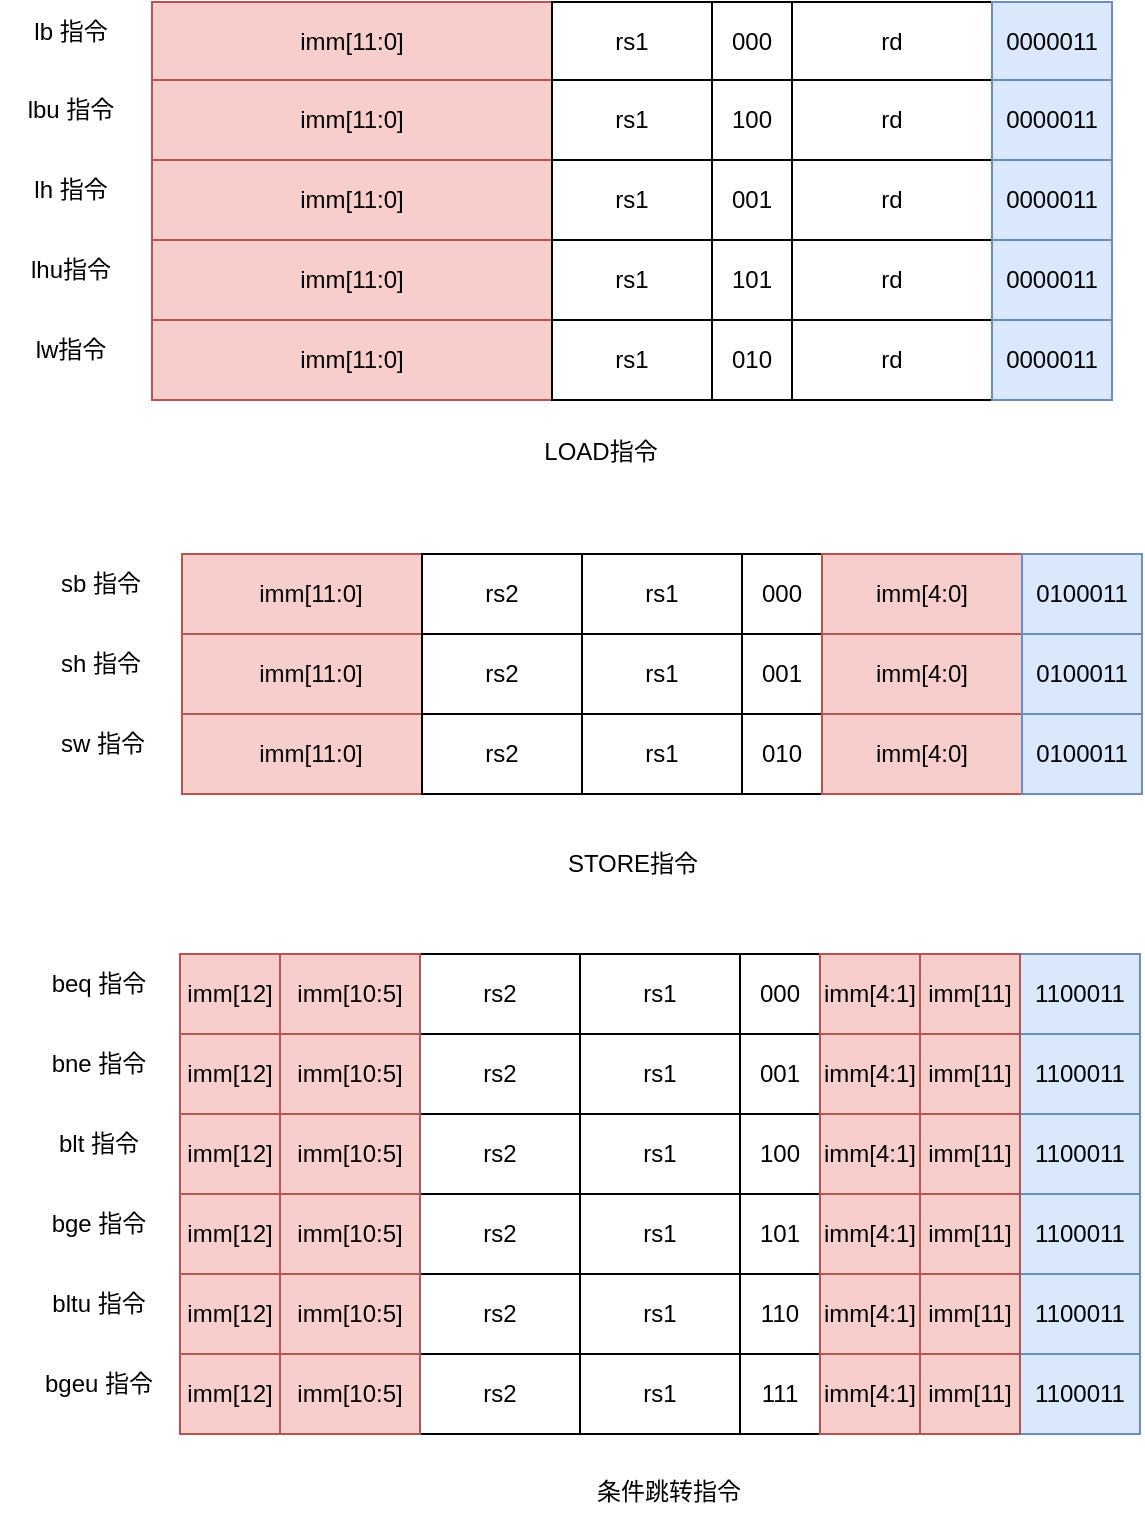 <mxfile version="20.3.6" type="github">
  <diagram id="71Rz95wQpn5zVg0QbRse" name="第 1 页">
    <mxGraphModel dx="1422" dy="744" grid="1" gridSize="10" guides="1" tooltips="1" connect="1" arrows="1" fold="1" page="1" pageScale="1" pageWidth="827" pageHeight="1169" math="0" shadow="0">
      <root>
        <mxCell id="0" />
        <mxCell id="1" parent="0" />
        <mxCell id="HrFU1trKESRWzAMs8E7i-1" value="" style="group" vertex="1" connectable="0" parent="1">
          <mxGeometry x="146" y="44" width="480" height="40" as="geometry" />
        </mxCell>
        <mxCell id="HrFU1trKESRWzAMs8E7i-2" value="imm[11:0]" style="rounded=0;whiteSpace=wrap;html=1;fillColor=#f8cecc;strokeColor=#b85450;" vertex="1" parent="HrFU1trKESRWzAMs8E7i-1">
          <mxGeometry width="200" height="40" as="geometry" />
        </mxCell>
        <mxCell id="HrFU1trKESRWzAMs8E7i-3" value="rs1" style="rounded=0;whiteSpace=wrap;html=1;" vertex="1" parent="HrFU1trKESRWzAMs8E7i-1">
          <mxGeometry x="200" width="80" height="40" as="geometry" />
        </mxCell>
        <mxCell id="HrFU1trKESRWzAMs8E7i-4" value="000" style="rounded=0;whiteSpace=wrap;html=1;" vertex="1" parent="HrFU1trKESRWzAMs8E7i-1">
          <mxGeometry x="280" width="40" height="40" as="geometry" />
        </mxCell>
        <mxCell id="HrFU1trKESRWzAMs8E7i-5" value="rd" style="rounded=0;whiteSpace=wrap;html=1;" vertex="1" parent="HrFU1trKESRWzAMs8E7i-1">
          <mxGeometry x="320" width="100" height="40" as="geometry" />
        </mxCell>
        <mxCell id="HrFU1trKESRWzAMs8E7i-6" value="0000011" style="rounded=0;whiteSpace=wrap;html=1;fillColor=#dae8fc;strokeColor=#6c8ebf;" vertex="1" parent="HrFU1trKESRWzAMs8E7i-1">
          <mxGeometry x="420" width="60" height="40" as="geometry" />
        </mxCell>
        <mxCell id="HrFU1trKESRWzAMs8E7i-7" value="lb 指令" style="text;html=1;align=center;verticalAlign=middle;resizable=0;points=[];autosize=1;strokeColor=none;fillColor=none;" vertex="1" parent="1">
          <mxGeometry x="75" y="44" width="60" height="30" as="geometry" />
        </mxCell>
        <mxCell id="HrFU1trKESRWzAMs8E7i-8" value="" style="group" vertex="1" connectable="0" parent="1">
          <mxGeometry x="146" y="83" width="480" height="40" as="geometry" />
        </mxCell>
        <mxCell id="HrFU1trKESRWzAMs8E7i-9" value="imm[11:0]" style="rounded=0;whiteSpace=wrap;html=1;fillColor=#f8cecc;strokeColor=#b85450;" vertex="1" parent="HrFU1trKESRWzAMs8E7i-8">
          <mxGeometry width="200" height="40" as="geometry" />
        </mxCell>
        <mxCell id="HrFU1trKESRWzAMs8E7i-10" value="rs1" style="rounded=0;whiteSpace=wrap;html=1;" vertex="1" parent="HrFU1trKESRWzAMs8E7i-8">
          <mxGeometry x="200" width="80" height="40" as="geometry" />
        </mxCell>
        <mxCell id="HrFU1trKESRWzAMs8E7i-11" value="100" style="rounded=0;whiteSpace=wrap;html=1;" vertex="1" parent="HrFU1trKESRWzAMs8E7i-8">
          <mxGeometry x="280" width="40" height="40" as="geometry" />
        </mxCell>
        <mxCell id="HrFU1trKESRWzAMs8E7i-12" value="rd" style="rounded=0;whiteSpace=wrap;html=1;" vertex="1" parent="HrFU1trKESRWzAMs8E7i-8">
          <mxGeometry x="320" width="100" height="40" as="geometry" />
        </mxCell>
        <mxCell id="HrFU1trKESRWzAMs8E7i-13" value="0000011" style="rounded=0;whiteSpace=wrap;html=1;fillColor=#dae8fc;strokeColor=#6c8ebf;" vertex="1" parent="HrFU1trKESRWzAMs8E7i-8">
          <mxGeometry x="420" width="60" height="40" as="geometry" />
        </mxCell>
        <mxCell id="HrFU1trKESRWzAMs8E7i-14" value="lbu 指令" style="text;html=1;align=center;verticalAlign=middle;resizable=0;points=[];autosize=1;strokeColor=none;fillColor=none;" vertex="1" parent="1">
          <mxGeometry x="70" y="83" width="70" height="30" as="geometry" />
        </mxCell>
        <mxCell id="HrFU1trKESRWzAMs8E7i-15" value="" style="group" vertex="1" connectable="0" parent="1">
          <mxGeometry x="146" y="123" width="480" height="40" as="geometry" />
        </mxCell>
        <mxCell id="HrFU1trKESRWzAMs8E7i-16" value="imm[11:0]" style="rounded=0;whiteSpace=wrap;html=1;fillColor=#f8cecc;strokeColor=#b85450;" vertex="1" parent="HrFU1trKESRWzAMs8E7i-15">
          <mxGeometry width="200" height="40" as="geometry" />
        </mxCell>
        <mxCell id="HrFU1trKESRWzAMs8E7i-17" value="rs1" style="rounded=0;whiteSpace=wrap;html=1;" vertex="1" parent="HrFU1trKESRWzAMs8E7i-15">
          <mxGeometry x="200" width="80" height="40" as="geometry" />
        </mxCell>
        <mxCell id="HrFU1trKESRWzAMs8E7i-18" value="001" style="rounded=0;whiteSpace=wrap;html=1;" vertex="1" parent="HrFU1trKESRWzAMs8E7i-15">
          <mxGeometry x="280" width="40" height="40" as="geometry" />
        </mxCell>
        <mxCell id="HrFU1trKESRWzAMs8E7i-19" value="rd" style="rounded=0;whiteSpace=wrap;html=1;" vertex="1" parent="HrFU1trKESRWzAMs8E7i-15">
          <mxGeometry x="320" width="100" height="40" as="geometry" />
        </mxCell>
        <mxCell id="HrFU1trKESRWzAMs8E7i-20" value="0000011" style="rounded=0;whiteSpace=wrap;html=1;fillColor=#dae8fc;strokeColor=#6c8ebf;" vertex="1" parent="HrFU1trKESRWzAMs8E7i-15">
          <mxGeometry x="420" width="60" height="40" as="geometry" />
        </mxCell>
        <mxCell id="HrFU1trKESRWzAMs8E7i-21" value="lh 指令" style="text;html=1;align=center;verticalAlign=middle;resizable=0;points=[];autosize=1;strokeColor=none;fillColor=none;" vertex="1" parent="1">
          <mxGeometry x="75" y="123" width="60" height="30" as="geometry" />
        </mxCell>
        <mxCell id="HrFU1trKESRWzAMs8E7i-22" value="" style="group" vertex="1" connectable="0" parent="1">
          <mxGeometry x="146" y="163" width="480" height="40" as="geometry" />
        </mxCell>
        <mxCell id="HrFU1trKESRWzAMs8E7i-23" value="imm[11:0]" style="rounded=0;whiteSpace=wrap;html=1;fillColor=#f8cecc;strokeColor=#b85450;" vertex="1" parent="HrFU1trKESRWzAMs8E7i-22">
          <mxGeometry width="200" height="40" as="geometry" />
        </mxCell>
        <mxCell id="HrFU1trKESRWzAMs8E7i-24" value="rs1" style="rounded=0;whiteSpace=wrap;html=1;" vertex="1" parent="HrFU1trKESRWzAMs8E7i-22">
          <mxGeometry x="200" width="80" height="40" as="geometry" />
        </mxCell>
        <mxCell id="HrFU1trKESRWzAMs8E7i-25" value="101" style="rounded=0;whiteSpace=wrap;html=1;" vertex="1" parent="HrFU1trKESRWzAMs8E7i-22">
          <mxGeometry x="280" width="40" height="40" as="geometry" />
        </mxCell>
        <mxCell id="HrFU1trKESRWzAMs8E7i-26" value="rd" style="rounded=0;whiteSpace=wrap;html=1;" vertex="1" parent="HrFU1trKESRWzAMs8E7i-22">
          <mxGeometry x="320" width="100" height="40" as="geometry" />
        </mxCell>
        <mxCell id="HrFU1trKESRWzAMs8E7i-27" value="0000011" style="rounded=0;whiteSpace=wrap;html=1;fillColor=#dae8fc;strokeColor=#6c8ebf;" vertex="1" parent="HrFU1trKESRWzAMs8E7i-22">
          <mxGeometry x="420" width="60" height="40" as="geometry" />
        </mxCell>
        <mxCell id="HrFU1trKESRWzAMs8E7i-28" value="lhu指令" style="text;html=1;align=center;verticalAlign=middle;resizable=0;points=[];autosize=1;strokeColor=none;fillColor=none;" vertex="1" parent="1">
          <mxGeometry x="75" y="163" width="60" height="30" as="geometry" />
        </mxCell>
        <mxCell id="HrFU1trKESRWzAMs8E7i-29" value="" style="group" vertex="1" connectable="0" parent="1">
          <mxGeometry x="146" y="203" width="480" height="40" as="geometry" />
        </mxCell>
        <mxCell id="HrFU1trKESRWzAMs8E7i-30" value="imm[11:0]" style="rounded=0;whiteSpace=wrap;html=1;fillColor=#f8cecc;strokeColor=#b85450;" vertex="1" parent="HrFU1trKESRWzAMs8E7i-29">
          <mxGeometry width="200" height="40" as="geometry" />
        </mxCell>
        <mxCell id="HrFU1trKESRWzAMs8E7i-31" value="rs1" style="rounded=0;whiteSpace=wrap;html=1;" vertex="1" parent="HrFU1trKESRWzAMs8E7i-29">
          <mxGeometry x="200" width="80" height="40" as="geometry" />
        </mxCell>
        <mxCell id="HrFU1trKESRWzAMs8E7i-32" value="010" style="rounded=0;whiteSpace=wrap;html=1;" vertex="1" parent="HrFU1trKESRWzAMs8E7i-29">
          <mxGeometry x="280" width="40" height="40" as="geometry" />
        </mxCell>
        <mxCell id="HrFU1trKESRWzAMs8E7i-33" value="rd" style="rounded=0;whiteSpace=wrap;html=1;" vertex="1" parent="HrFU1trKESRWzAMs8E7i-29">
          <mxGeometry x="320" width="100" height="40" as="geometry" />
        </mxCell>
        <mxCell id="HrFU1trKESRWzAMs8E7i-34" value="0000011" style="rounded=0;whiteSpace=wrap;html=1;fillColor=#dae8fc;strokeColor=#6c8ebf;" vertex="1" parent="HrFU1trKESRWzAMs8E7i-29">
          <mxGeometry x="420" width="60" height="40" as="geometry" />
        </mxCell>
        <mxCell id="HrFU1trKESRWzAMs8E7i-35" value="lw指令" style="text;html=1;align=center;verticalAlign=middle;resizable=0;points=[];autosize=1;strokeColor=none;fillColor=none;" vertex="1" parent="1">
          <mxGeometry x="75" y="203" width="60" height="30" as="geometry" />
        </mxCell>
        <mxCell id="HrFU1trKESRWzAMs8E7i-67" value="LOAD指令" style="text;html=1;align=center;verticalAlign=middle;resizable=0;points=[];autosize=1;strokeColor=none;fillColor=none;" vertex="1" parent="1">
          <mxGeometry x="330" y="254" width="80" height="30" as="geometry" />
        </mxCell>
        <mxCell id="HrFU1trKESRWzAMs8E7i-74" value="sb 指令" style="text;html=1;align=center;verticalAlign=middle;resizable=0;points=[];autosize=1;strokeColor=none;fillColor=none;" vertex="1" parent="1">
          <mxGeometry x="90" y="320" width="60" height="30" as="geometry" />
        </mxCell>
        <mxCell id="HrFU1trKESRWzAMs8E7i-103" value="STORE指令" style="text;html=1;align=center;verticalAlign=middle;resizable=0;points=[];autosize=1;strokeColor=none;fillColor=none;" vertex="1" parent="1">
          <mxGeometry x="341" y="460" width="90" height="30" as="geometry" />
        </mxCell>
        <mxCell id="HrFU1trKESRWzAMs8E7i-105" value="" style="group" vertex="1" connectable="0" parent="1">
          <mxGeometry x="161" y="320" width="480" height="40" as="geometry" />
        </mxCell>
        <mxCell id="HrFU1trKESRWzAMs8E7i-69" value="imm[11:0]" style="rounded=0;whiteSpace=wrap;html=1;fillColor=#f8cecc;strokeColor=#b85450;" vertex="1" parent="HrFU1trKESRWzAMs8E7i-105">
          <mxGeometry width="129" height="40" as="geometry" />
        </mxCell>
        <mxCell id="HrFU1trKESRWzAMs8E7i-70" value="rs1" style="rounded=0;whiteSpace=wrap;html=1;" vertex="1" parent="HrFU1trKESRWzAMs8E7i-105">
          <mxGeometry x="200" width="80" height="40" as="geometry" />
        </mxCell>
        <mxCell id="HrFU1trKESRWzAMs8E7i-71" value="000" style="rounded=0;whiteSpace=wrap;html=1;" vertex="1" parent="HrFU1trKESRWzAMs8E7i-105">
          <mxGeometry x="280" width="40" height="40" as="geometry" />
        </mxCell>
        <mxCell id="HrFU1trKESRWzAMs8E7i-72" value="imm[4:0]" style="rounded=0;whiteSpace=wrap;html=1;fillColor=#f8cecc;strokeColor=#b85450;" vertex="1" parent="HrFU1trKESRWzAMs8E7i-105">
          <mxGeometry x="320" width="100" height="40" as="geometry" />
        </mxCell>
        <mxCell id="HrFU1trKESRWzAMs8E7i-73" value="0100011" style="rounded=0;whiteSpace=wrap;html=1;fillColor=#dae8fc;strokeColor=#6c8ebf;" vertex="1" parent="HrFU1trKESRWzAMs8E7i-105">
          <mxGeometry x="420" width="60" height="40" as="geometry" />
        </mxCell>
        <mxCell id="HrFU1trKESRWzAMs8E7i-104" value="rs2" style="rounded=0;whiteSpace=wrap;html=1;" vertex="1" parent="HrFU1trKESRWzAMs8E7i-105">
          <mxGeometry x="120" width="80" height="40" as="geometry" />
        </mxCell>
        <mxCell id="HrFU1trKESRWzAMs8E7i-106" value="" style="group" vertex="1" connectable="0" parent="1">
          <mxGeometry x="161" y="360" width="480" height="40" as="geometry" />
        </mxCell>
        <mxCell id="HrFU1trKESRWzAMs8E7i-107" value="imm[11:0]" style="rounded=0;whiteSpace=wrap;html=1;fillColor=#f8cecc;strokeColor=#b85450;" vertex="1" parent="HrFU1trKESRWzAMs8E7i-106">
          <mxGeometry width="129" height="40" as="geometry" />
        </mxCell>
        <mxCell id="HrFU1trKESRWzAMs8E7i-108" value="rs1" style="rounded=0;whiteSpace=wrap;html=1;" vertex="1" parent="HrFU1trKESRWzAMs8E7i-106">
          <mxGeometry x="200" width="80" height="40" as="geometry" />
        </mxCell>
        <mxCell id="HrFU1trKESRWzAMs8E7i-109" value="001" style="rounded=0;whiteSpace=wrap;html=1;" vertex="1" parent="HrFU1trKESRWzAMs8E7i-106">
          <mxGeometry x="280" width="40" height="40" as="geometry" />
        </mxCell>
        <mxCell id="HrFU1trKESRWzAMs8E7i-110" value="imm[4:0]" style="rounded=0;whiteSpace=wrap;html=1;fillColor=#f8cecc;strokeColor=#b85450;" vertex="1" parent="HrFU1trKESRWzAMs8E7i-106">
          <mxGeometry x="320" width="100" height="40" as="geometry" />
        </mxCell>
        <mxCell id="HrFU1trKESRWzAMs8E7i-111" value="0100011" style="rounded=0;whiteSpace=wrap;html=1;fillColor=#dae8fc;strokeColor=#6c8ebf;" vertex="1" parent="HrFU1trKESRWzAMs8E7i-106">
          <mxGeometry x="420" width="60" height="40" as="geometry" />
        </mxCell>
        <mxCell id="HrFU1trKESRWzAMs8E7i-112" value="rs2" style="rounded=0;whiteSpace=wrap;html=1;" vertex="1" parent="HrFU1trKESRWzAMs8E7i-106">
          <mxGeometry x="120" width="80" height="40" as="geometry" />
        </mxCell>
        <mxCell id="HrFU1trKESRWzAMs8E7i-113" value="sh 指令" style="text;html=1;align=center;verticalAlign=middle;resizable=0;points=[];autosize=1;strokeColor=none;fillColor=none;" vertex="1" parent="1">
          <mxGeometry x="90" y="360" width="60" height="30" as="geometry" />
        </mxCell>
        <mxCell id="HrFU1trKESRWzAMs8E7i-114" value="" style="group" vertex="1" connectable="0" parent="1">
          <mxGeometry x="161" y="400" width="480" height="40" as="geometry" />
        </mxCell>
        <mxCell id="HrFU1trKESRWzAMs8E7i-115" value="imm[11:0]" style="rounded=0;whiteSpace=wrap;html=1;fillColor=#f8cecc;strokeColor=#b85450;" vertex="1" parent="HrFU1trKESRWzAMs8E7i-114">
          <mxGeometry width="129" height="40" as="geometry" />
        </mxCell>
        <mxCell id="HrFU1trKESRWzAMs8E7i-116" value="rs1" style="rounded=0;whiteSpace=wrap;html=1;" vertex="1" parent="HrFU1trKESRWzAMs8E7i-114">
          <mxGeometry x="200" width="80" height="40" as="geometry" />
        </mxCell>
        <mxCell id="HrFU1trKESRWzAMs8E7i-117" value="010" style="rounded=0;whiteSpace=wrap;html=1;" vertex="1" parent="HrFU1trKESRWzAMs8E7i-114">
          <mxGeometry x="280" width="40" height="40" as="geometry" />
        </mxCell>
        <mxCell id="HrFU1trKESRWzAMs8E7i-118" value="imm[4:0]" style="rounded=0;whiteSpace=wrap;html=1;fillColor=#f8cecc;strokeColor=#b85450;" vertex="1" parent="HrFU1trKESRWzAMs8E7i-114">
          <mxGeometry x="320" width="100" height="40" as="geometry" />
        </mxCell>
        <mxCell id="HrFU1trKESRWzAMs8E7i-119" value="0100011" style="rounded=0;whiteSpace=wrap;html=1;fillColor=#dae8fc;strokeColor=#6c8ebf;" vertex="1" parent="HrFU1trKESRWzAMs8E7i-114">
          <mxGeometry x="420" width="60" height="40" as="geometry" />
        </mxCell>
        <mxCell id="HrFU1trKESRWzAMs8E7i-120" value="rs2" style="rounded=0;whiteSpace=wrap;html=1;" vertex="1" parent="HrFU1trKESRWzAMs8E7i-114">
          <mxGeometry x="120" width="80" height="40" as="geometry" />
        </mxCell>
        <mxCell id="HrFU1trKESRWzAMs8E7i-121" value="sw 指令" style="text;html=1;align=center;verticalAlign=middle;resizable=0;points=[];autosize=1;strokeColor=none;fillColor=none;" vertex="1" parent="1">
          <mxGeometry x="86" y="400" width="70" height="30" as="geometry" />
        </mxCell>
        <mxCell id="HrFU1trKESRWzAMs8E7i-122" value="beq 指令" style="text;html=1;align=center;verticalAlign=middle;resizable=0;points=[];autosize=1;strokeColor=none;fillColor=none;" vertex="1" parent="1">
          <mxGeometry x="84" y="520" width="70" height="30" as="geometry" />
        </mxCell>
        <mxCell id="HrFU1trKESRWzAMs8E7i-123" value="条件跳转指令" style="text;html=1;align=center;verticalAlign=middle;resizable=0;points=[];autosize=1;strokeColor=none;fillColor=none;" vertex="1" parent="1">
          <mxGeometry x="359" y="776" width="90" height="26" as="geometry" />
        </mxCell>
        <mxCell id="HrFU1trKESRWzAMs8E7i-149" value="" style="group" vertex="1" connectable="0" parent="1">
          <mxGeometry x="160" y="520" width="480" height="40" as="geometry" />
        </mxCell>
        <mxCell id="HrFU1trKESRWzAMs8E7i-125" value="imm[12]" style="rounded=0;whiteSpace=wrap;html=1;fillColor=#f8cecc;strokeColor=#b85450;" vertex="1" parent="HrFU1trKESRWzAMs8E7i-149">
          <mxGeometry width="50" height="40" as="geometry" />
        </mxCell>
        <mxCell id="HrFU1trKESRWzAMs8E7i-126" value="rs1" style="rounded=0;whiteSpace=wrap;html=1;" vertex="1" parent="HrFU1trKESRWzAMs8E7i-149">
          <mxGeometry x="200" width="80" height="40" as="geometry" />
        </mxCell>
        <mxCell id="HrFU1trKESRWzAMs8E7i-127" value="000" style="rounded=0;whiteSpace=wrap;html=1;" vertex="1" parent="HrFU1trKESRWzAMs8E7i-149">
          <mxGeometry x="280" width="40" height="40" as="geometry" />
        </mxCell>
        <mxCell id="HrFU1trKESRWzAMs8E7i-128" value="imm[4:1]" style="rounded=0;whiteSpace=wrap;html=1;fillColor=#f8cecc;strokeColor=#b85450;" vertex="1" parent="HrFU1trKESRWzAMs8E7i-149">
          <mxGeometry x="320" width="50" height="40" as="geometry" />
        </mxCell>
        <mxCell id="HrFU1trKESRWzAMs8E7i-129" value="1100011" style="rounded=0;whiteSpace=wrap;html=1;fillColor=#dae8fc;strokeColor=#6c8ebf;" vertex="1" parent="HrFU1trKESRWzAMs8E7i-149">
          <mxGeometry x="420" width="60" height="40" as="geometry" />
        </mxCell>
        <mxCell id="HrFU1trKESRWzAMs8E7i-130" value="rs2" style="rounded=0;whiteSpace=wrap;html=1;" vertex="1" parent="HrFU1trKESRWzAMs8E7i-149">
          <mxGeometry x="120" width="80" height="40" as="geometry" />
        </mxCell>
        <mxCell id="HrFU1trKESRWzAMs8E7i-147" value="imm[10:5]" style="rounded=0;whiteSpace=wrap;html=1;fillColor=#f8cecc;strokeColor=#b85450;" vertex="1" parent="HrFU1trKESRWzAMs8E7i-149">
          <mxGeometry x="50" width="70" height="40" as="geometry" />
        </mxCell>
        <mxCell id="HrFU1trKESRWzAMs8E7i-148" value="imm[11]" style="rounded=0;whiteSpace=wrap;html=1;fillColor=#f8cecc;strokeColor=#b85450;" vertex="1" parent="HrFU1trKESRWzAMs8E7i-149">
          <mxGeometry x="370" width="50" height="40" as="geometry" />
        </mxCell>
        <mxCell id="HrFU1trKESRWzAMs8E7i-150" value="bne 指令" style="text;html=1;align=center;verticalAlign=middle;resizable=0;points=[];autosize=1;strokeColor=none;fillColor=none;" vertex="1" parent="1">
          <mxGeometry x="84" y="560" width="70" height="30" as="geometry" />
        </mxCell>
        <mxCell id="HrFU1trKESRWzAMs8E7i-151" value="" style="group" vertex="1" connectable="0" parent="1">
          <mxGeometry x="160" y="560" width="480" height="40" as="geometry" />
        </mxCell>
        <mxCell id="HrFU1trKESRWzAMs8E7i-152" value="imm[12]" style="rounded=0;whiteSpace=wrap;html=1;fillColor=#f8cecc;strokeColor=#b85450;" vertex="1" parent="HrFU1trKESRWzAMs8E7i-151">
          <mxGeometry width="50" height="40" as="geometry" />
        </mxCell>
        <mxCell id="HrFU1trKESRWzAMs8E7i-153" value="rs1" style="rounded=0;whiteSpace=wrap;html=1;" vertex="1" parent="HrFU1trKESRWzAMs8E7i-151">
          <mxGeometry x="200" width="80" height="40" as="geometry" />
        </mxCell>
        <mxCell id="HrFU1trKESRWzAMs8E7i-154" value="001" style="rounded=0;whiteSpace=wrap;html=1;" vertex="1" parent="HrFU1trKESRWzAMs8E7i-151">
          <mxGeometry x="280" width="40" height="40" as="geometry" />
        </mxCell>
        <mxCell id="HrFU1trKESRWzAMs8E7i-155" value="imm[4:1]" style="rounded=0;whiteSpace=wrap;html=1;fillColor=#f8cecc;strokeColor=#b85450;" vertex="1" parent="HrFU1trKESRWzAMs8E7i-151">
          <mxGeometry x="320" width="50" height="40" as="geometry" />
        </mxCell>
        <mxCell id="HrFU1trKESRWzAMs8E7i-156" value="1100011" style="rounded=0;whiteSpace=wrap;html=1;fillColor=#dae8fc;strokeColor=#6c8ebf;" vertex="1" parent="HrFU1trKESRWzAMs8E7i-151">
          <mxGeometry x="420" width="60" height="40" as="geometry" />
        </mxCell>
        <mxCell id="HrFU1trKESRWzAMs8E7i-157" value="rs2" style="rounded=0;whiteSpace=wrap;html=1;" vertex="1" parent="HrFU1trKESRWzAMs8E7i-151">
          <mxGeometry x="120" width="80" height="40" as="geometry" />
        </mxCell>
        <mxCell id="HrFU1trKESRWzAMs8E7i-158" value="imm[10:5]" style="rounded=0;whiteSpace=wrap;html=1;fillColor=#f8cecc;strokeColor=#b85450;" vertex="1" parent="HrFU1trKESRWzAMs8E7i-151">
          <mxGeometry x="50" width="70" height="40" as="geometry" />
        </mxCell>
        <mxCell id="HrFU1trKESRWzAMs8E7i-159" value="imm[11]" style="rounded=0;whiteSpace=wrap;html=1;fillColor=#f8cecc;strokeColor=#b85450;" vertex="1" parent="HrFU1trKESRWzAMs8E7i-151">
          <mxGeometry x="370" width="50" height="40" as="geometry" />
        </mxCell>
        <mxCell id="HrFU1trKESRWzAMs8E7i-160" value="blt 指令" style="text;html=1;align=center;verticalAlign=middle;resizable=0;points=[];autosize=1;strokeColor=none;fillColor=none;" vertex="1" parent="1">
          <mxGeometry x="89" y="600" width="60" height="30" as="geometry" />
        </mxCell>
        <mxCell id="HrFU1trKESRWzAMs8E7i-161" value="" style="group" vertex="1" connectable="0" parent="1">
          <mxGeometry x="160" y="600" width="480" height="40" as="geometry" />
        </mxCell>
        <mxCell id="HrFU1trKESRWzAMs8E7i-162" value="imm[12]" style="rounded=0;whiteSpace=wrap;html=1;fillColor=#f8cecc;strokeColor=#b85450;" vertex="1" parent="HrFU1trKESRWzAMs8E7i-161">
          <mxGeometry width="50" height="40" as="geometry" />
        </mxCell>
        <mxCell id="HrFU1trKESRWzAMs8E7i-163" value="rs1" style="rounded=0;whiteSpace=wrap;html=1;" vertex="1" parent="HrFU1trKESRWzAMs8E7i-161">
          <mxGeometry x="200" width="80" height="40" as="geometry" />
        </mxCell>
        <mxCell id="HrFU1trKESRWzAMs8E7i-164" value="100" style="rounded=0;whiteSpace=wrap;html=1;" vertex="1" parent="HrFU1trKESRWzAMs8E7i-161">
          <mxGeometry x="280" width="40" height="40" as="geometry" />
        </mxCell>
        <mxCell id="HrFU1trKESRWzAMs8E7i-165" value="imm[4:1]" style="rounded=0;whiteSpace=wrap;html=1;fillColor=#f8cecc;strokeColor=#b85450;" vertex="1" parent="HrFU1trKESRWzAMs8E7i-161">
          <mxGeometry x="320" width="50" height="40" as="geometry" />
        </mxCell>
        <mxCell id="HrFU1trKESRWzAMs8E7i-166" value="1100011" style="rounded=0;whiteSpace=wrap;html=1;fillColor=#dae8fc;strokeColor=#6c8ebf;" vertex="1" parent="HrFU1trKESRWzAMs8E7i-161">
          <mxGeometry x="420" width="60" height="40" as="geometry" />
        </mxCell>
        <mxCell id="HrFU1trKESRWzAMs8E7i-167" value="rs2" style="rounded=0;whiteSpace=wrap;html=1;" vertex="1" parent="HrFU1trKESRWzAMs8E7i-161">
          <mxGeometry x="120" width="80" height="40" as="geometry" />
        </mxCell>
        <mxCell id="HrFU1trKESRWzAMs8E7i-168" value="imm[10:5]" style="rounded=0;whiteSpace=wrap;html=1;fillColor=#f8cecc;strokeColor=#b85450;" vertex="1" parent="HrFU1trKESRWzAMs8E7i-161">
          <mxGeometry x="50" width="70" height="40" as="geometry" />
        </mxCell>
        <mxCell id="HrFU1trKESRWzAMs8E7i-169" value="imm[11]" style="rounded=0;whiteSpace=wrap;html=1;fillColor=#f8cecc;strokeColor=#b85450;" vertex="1" parent="HrFU1trKESRWzAMs8E7i-161">
          <mxGeometry x="370" width="50" height="40" as="geometry" />
        </mxCell>
        <mxCell id="HrFU1trKESRWzAMs8E7i-170" value="bge 指令" style="text;html=1;align=center;verticalAlign=middle;resizable=0;points=[];autosize=1;strokeColor=none;fillColor=none;" vertex="1" parent="1">
          <mxGeometry x="84" y="640" width="70" height="30" as="geometry" />
        </mxCell>
        <mxCell id="HrFU1trKESRWzAMs8E7i-171" value="" style="group" vertex="1" connectable="0" parent="1">
          <mxGeometry x="160" y="640" width="480" height="40" as="geometry" />
        </mxCell>
        <mxCell id="HrFU1trKESRWzAMs8E7i-172" value="imm[12]" style="rounded=0;whiteSpace=wrap;html=1;fillColor=#f8cecc;strokeColor=#b85450;" vertex="1" parent="HrFU1trKESRWzAMs8E7i-171">
          <mxGeometry width="50" height="40" as="geometry" />
        </mxCell>
        <mxCell id="HrFU1trKESRWzAMs8E7i-173" value="rs1" style="rounded=0;whiteSpace=wrap;html=1;" vertex="1" parent="HrFU1trKESRWzAMs8E7i-171">
          <mxGeometry x="200" width="80" height="40" as="geometry" />
        </mxCell>
        <mxCell id="HrFU1trKESRWzAMs8E7i-174" value="101" style="rounded=0;whiteSpace=wrap;html=1;" vertex="1" parent="HrFU1trKESRWzAMs8E7i-171">
          <mxGeometry x="280" width="40" height="40" as="geometry" />
        </mxCell>
        <mxCell id="HrFU1trKESRWzAMs8E7i-175" value="imm[4:1]" style="rounded=0;whiteSpace=wrap;html=1;fillColor=#f8cecc;strokeColor=#b85450;" vertex="1" parent="HrFU1trKESRWzAMs8E7i-171">
          <mxGeometry x="320" width="50" height="40" as="geometry" />
        </mxCell>
        <mxCell id="HrFU1trKESRWzAMs8E7i-176" value="1100011" style="rounded=0;whiteSpace=wrap;html=1;fillColor=#dae8fc;strokeColor=#6c8ebf;" vertex="1" parent="HrFU1trKESRWzAMs8E7i-171">
          <mxGeometry x="420" width="60" height="40" as="geometry" />
        </mxCell>
        <mxCell id="HrFU1trKESRWzAMs8E7i-177" value="rs2" style="rounded=0;whiteSpace=wrap;html=1;" vertex="1" parent="HrFU1trKESRWzAMs8E7i-171">
          <mxGeometry x="120" width="80" height="40" as="geometry" />
        </mxCell>
        <mxCell id="HrFU1trKESRWzAMs8E7i-178" value="imm[10:5]" style="rounded=0;whiteSpace=wrap;html=1;fillColor=#f8cecc;strokeColor=#b85450;" vertex="1" parent="HrFU1trKESRWzAMs8E7i-171">
          <mxGeometry x="50" width="70" height="40" as="geometry" />
        </mxCell>
        <mxCell id="HrFU1trKESRWzAMs8E7i-179" value="imm[11]" style="rounded=0;whiteSpace=wrap;html=1;fillColor=#f8cecc;strokeColor=#b85450;" vertex="1" parent="HrFU1trKESRWzAMs8E7i-171">
          <mxGeometry x="370" width="50" height="40" as="geometry" />
        </mxCell>
        <mxCell id="HrFU1trKESRWzAMs8E7i-180" value="bltu 指令" style="text;html=1;align=center;verticalAlign=middle;resizable=0;points=[];autosize=1;strokeColor=none;fillColor=none;" vertex="1" parent="1">
          <mxGeometry x="84" y="680" width="70" height="30" as="geometry" />
        </mxCell>
        <mxCell id="HrFU1trKESRWzAMs8E7i-181" value="" style="group" vertex="1" connectable="0" parent="1">
          <mxGeometry x="160" y="680" width="480" height="40" as="geometry" />
        </mxCell>
        <mxCell id="HrFU1trKESRWzAMs8E7i-182" value="imm[12]" style="rounded=0;whiteSpace=wrap;html=1;fillColor=#f8cecc;strokeColor=#b85450;" vertex="1" parent="HrFU1trKESRWzAMs8E7i-181">
          <mxGeometry width="50" height="40" as="geometry" />
        </mxCell>
        <mxCell id="HrFU1trKESRWzAMs8E7i-183" value="rs1" style="rounded=0;whiteSpace=wrap;html=1;" vertex="1" parent="HrFU1trKESRWzAMs8E7i-181">
          <mxGeometry x="200" width="80" height="40" as="geometry" />
        </mxCell>
        <mxCell id="HrFU1trKESRWzAMs8E7i-184" value="110" style="rounded=0;whiteSpace=wrap;html=1;" vertex="1" parent="HrFU1trKESRWzAMs8E7i-181">
          <mxGeometry x="280" width="40" height="40" as="geometry" />
        </mxCell>
        <mxCell id="HrFU1trKESRWzAMs8E7i-185" value="imm[4:1]" style="rounded=0;whiteSpace=wrap;html=1;fillColor=#f8cecc;strokeColor=#b85450;" vertex="1" parent="HrFU1trKESRWzAMs8E7i-181">
          <mxGeometry x="320" width="50" height="40" as="geometry" />
        </mxCell>
        <mxCell id="HrFU1trKESRWzAMs8E7i-186" value="1100011" style="rounded=0;whiteSpace=wrap;html=1;fillColor=#dae8fc;strokeColor=#6c8ebf;" vertex="1" parent="HrFU1trKESRWzAMs8E7i-181">
          <mxGeometry x="420" width="60" height="40" as="geometry" />
        </mxCell>
        <mxCell id="HrFU1trKESRWzAMs8E7i-187" value="rs2" style="rounded=0;whiteSpace=wrap;html=1;" vertex="1" parent="HrFU1trKESRWzAMs8E7i-181">
          <mxGeometry x="120" width="80" height="40" as="geometry" />
        </mxCell>
        <mxCell id="HrFU1trKESRWzAMs8E7i-188" value="imm[10:5]" style="rounded=0;whiteSpace=wrap;html=1;fillColor=#f8cecc;strokeColor=#b85450;" vertex="1" parent="HrFU1trKESRWzAMs8E7i-181">
          <mxGeometry x="50" width="70" height="40" as="geometry" />
        </mxCell>
        <mxCell id="HrFU1trKESRWzAMs8E7i-189" value="imm[11]" style="rounded=0;whiteSpace=wrap;html=1;fillColor=#f8cecc;strokeColor=#b85450;" vertex="1" parent="HrFU1trKESRWzAMs8E7i-181">
          <mxGeometry x="370" width="50" height="40" as="geometry" />
        </mxCell>
        <mxCell id="HrFU1trKESRWzAMs8E7i-192" value="bgeu 指令" style="text;html=1;align=center;verticalAlign=middle;resizable=0;points=[];autosize=1;strokeColor=none;fillColor=none;" vertex="1" parent="1">
          <mxGeometry x="79" y="720" width="80" height="30" as="geometry" />
        </mxCell>
        <mxCell id="HrFU1trKESRWzAMs8E7i-193" value="" style="group" vertex="1" connectable="0" parent="1">
          <mxGeometry x="160" y="720" width="480" height="40" as="geometry" />
        </mxCell>
        <mxCell id="HrFU1trKESRWzAMs8E7i-194" value="imm[12]" style="rounded=0;whiteSpace=wrap;html=1;fillColor=#f8cecc;strokeColor=#b85450;" vertex="1" parent="HrFU1trKESRWzAMs8E7i-193">
          <mxGeometry width="50" height="40" as="geometry" />
        </mxCell>
        <mxCell id="HrFU1trKESRWzAMs8E7i-195" value="rs1" style="rounded=0;whiteSpace=wrap;html=1;" vertex="1" parent="HrFU1trKESRWzAMs8E7i-193">
          <mxGeometry x="200" width="80" height="40" as="geometry" />
        </mxCell>
        <mxCell id="HrFU1trKESRWzAMs8E7i-196" value="111" style="rounded=0;whiteSpace=wrap;html=1;" vertex="1" parent="HrFU1trKESRWzAMs8E7i-193">
          <mxGeometry x="280" width="40" height="40" as="geometry" />
        </mxCell>
        <mxCell id="HrFU1trKESRWzAMs8E7i-197" value="imm[4:1]" style="rounded=0;whiteSpace=wrap;html=1;fillColor=#f8cecc;strokeColor=#b85450;" vertex="1" parent="HrFU1trKESRWzAMs8E7i-193">
          <mxGeometry x="320" width="50" height="40" as="geometry" />
        </mxCell>
        <mxCell id="HrFU1trKESRWzAMs8E7i-198" value="1100011" style="rounded=0;whiteSpace=wrap;html=1;fillColor=#dae8fc;strokeColor=#6c8ebf;" vertex="1" parent="HrFU1trKESRWzAMs8E7i-193">
          <mxGeometry x="420" width="60" height="40" as="geometry" />
        </mxCell>
        <mxCell id="HrFU1trKESRWzAMs8E7i-199" value="rs2" style="rounded=0;whiteSpace=wrap;html=1;" vertex="1" parent="HrFU1trKESRWzAMs8E7i-193">
          <mxGeometry x="120" width="80" height="40" as="geometry" />
        </mxCell>
        <mxCell id="HrFU1trKESRWzAMs8E7i-200" value="imm[10:5]" style="rounded=0;whiteSpace=wrap;html=1;fillColor=#f8cecc;strokeColor=#b85450;" vertex="1" parent="HrFU1trKESRWzAMs8E7i-193">
          <mxGeometry x="50" width="70" height="40" as="geometry" />
        </mxCell>
        <mxCell id="HrFU1trKESRWzAMs8E7i-201" value="imm[11]" style="rounded=0;whiteSpace=wrap;html=1;fillColor=#f8cecc;strokeColor=#b85450;" vertex="1" parent="HrFU1trKESRWzAMs8E7i-193">
          <mxGeometry x="370" width="50" height="40" as="geometry" />
        </mxCell>
      </root>
    </mxGraphModel>
  </diagram>
</mxfile>
